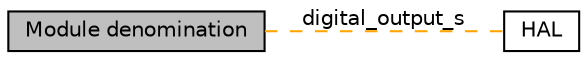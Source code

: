 digraph "Module denomination"
{
  edge [fontname="Helvetica",fontsize="10",labelfontname="Helvetica",labelfontsize="10"];
  node [fontname="Helvetica",fontsize="10",shape=record];
  rankdir=LR;
  Node1 [label="HAL",height=0.2,width=0.4,color="black", fillcolor="white", style="filled",URL="$group__hal.html",tooltip="Digital inputs/outputs declarations. "];
  Node0 [label="Module denomination",height=0.2,width=0.4,color="black", fillcolor="grey75", style="filled", fontcolor="black"];
  Node0->Node1 [shape=plaintext, label="digital_output_s", color="orange", dir="none", style="dashed"];
}

